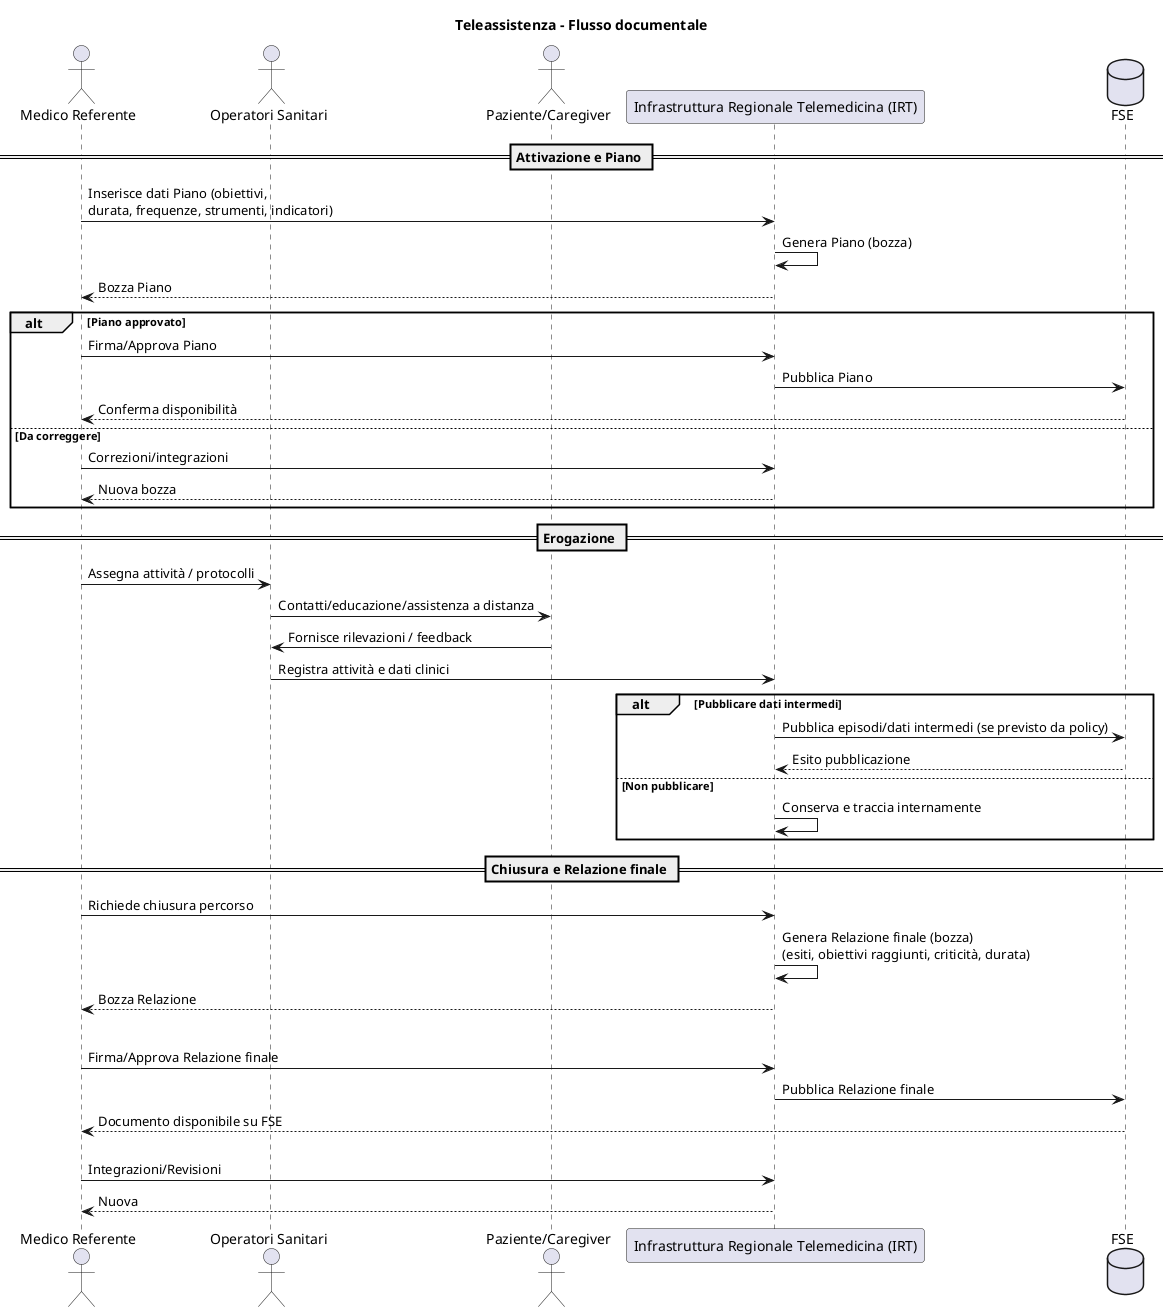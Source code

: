 @startuml
title Teleassistenza – Flusso documentale

actor "Medico Referente" as OP
actor "Operatori Sanitari" as OPS
actor "Paziente/Caregiver" as PZ
participant "Infrastruttura Regionale Telemedicina (IRT)" as PTF
database "FSE" as FSE

== Attivazione e Piano ==
OP -> PTF: Inserisce dati Piano (obiettivi,\ndurata, frequenze, strumenti, indicatori)
PTF -> PTF: Genera Piano (bozza)
PTF --> OP: Bozza Piano

alt Piano approvato
  OP -> PTF: Firma/Approva Piano
  PTF -> FSE: Pubblica Piano
  FSE --> OP: Conferma disponibilità
else Da correggere
  OP -> PTF: Correzioni/integrazioni
  PTF --> OP: Nuova bozza
end

== Erogazione ==
OP -> OPS: Assegna attività / protocolli
OPS -> PZ: Contatti/educazione/assistenza a distanza
PZ -> OPS: Fornisce rilevazioni / feedback
OPS -> PTF: Registra attività e dati clinici

alt Pubblicare dati intermedi
  PTF -> FSE: Pubblica episodi/dati intermedi (se previsto da policy)
  FSE --> PTF: Esito pubblicazione
else Non pubblicare
  PTF -> PTF: Conserva e traccia internamente
end

== Chiusura e Relazione finale ==
OP -> PTF: Richiede chiusura percorso
PTF -> PTF: Genera Relazione finale (bozza)\n(esiti, obiettivi raggiunti, criticità, durata)
PTF --> OP: Bozza Relazione

alt Relazione approvata
  OP -> PTF: Firma/Approva Relazione finale
  PTF -> FSE: Pubblica Relazione finale
  FSE --> OP: Documento disponibile su FSE
else Integrazioni richieste
  OP -> PTF: Integrazioni/Revisioni
  PTF --> OP: Nuova
@enduml